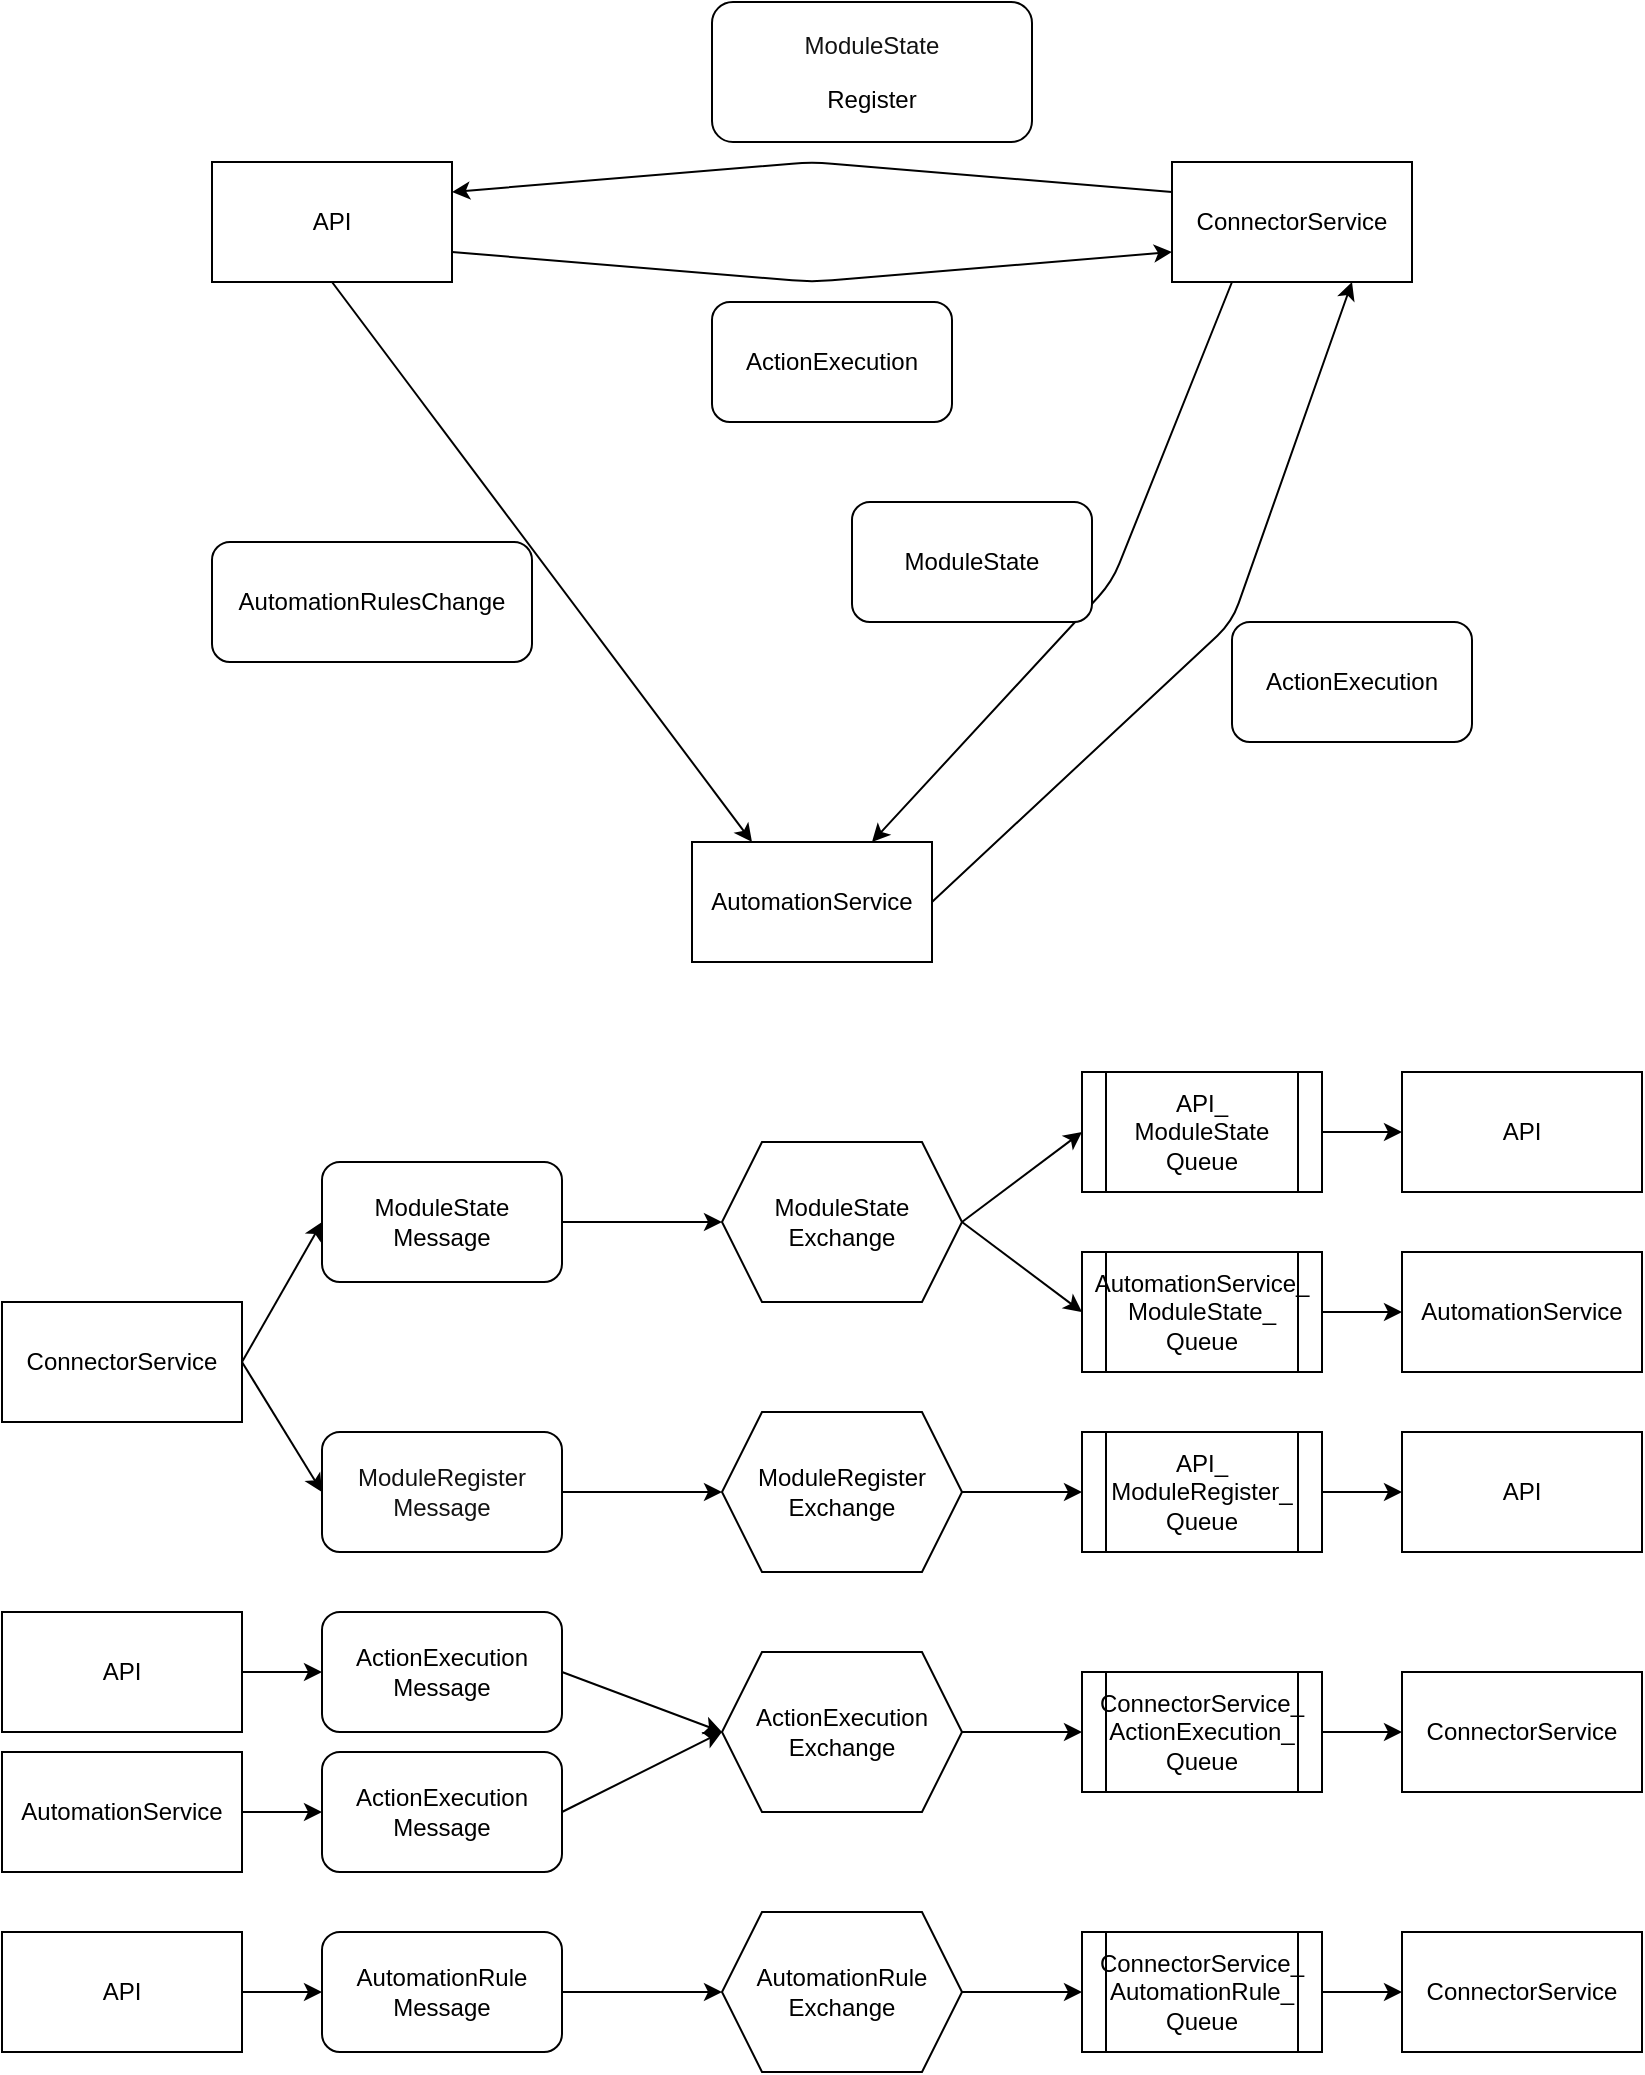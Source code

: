 <mxfile>
    <diagram id="3m8ogVOaQtLI-oagxhLR" name="Page-1">
        <mxGraphModel dx="1478" dy="1277" grid="1" gridSize="10" guides="1" tooltips="1" connect="1" arrows="1" fold="1" page="1" pageScale="1" pageWidth="850" pageHeight="1100" math="0" shadow="0">
            <root>
                <mxCell id="0"/>
                <mxCell id="1" parent="0"/>
                <mxCell id="9" style="edgeStyle=none;html=1;exitX=0.5;exitY=1;exitDx=0;exitDy=0;entryX=0.25;entryY=0;entryDx=0;entryDy=0;" parent="1" source="6" target="8" edge="1">
                    <mxGeometry relative="1" as="geometry"/>
                </mxCell>
                <mxCell id="11" style="edgeStyle=none;html=1;exitX=1;exitY=0.75;exitDx=0;exitDy=0;entryX=0;entryY=0.75;entryDx=0;entryDy=0;startArrow=none;startFill=0;" parent="1" source="6" target="7" edge="1">
                    <mxGeometry relative="1" as="geometry">
                        <Array as="points">
                            <mxPoint x="435" y="180"/>
                        </Array>
                    </mxGeometry>
                </mxCell>
                <mxCell id="6" value="API" style="rounded=0;whiteSpace=wrap;html=1;" parent="1" vertex="1">
                    <mxGeometry x="135" y="120" width="120" height="60" as="geometry"/>
                </mxCell>
                <mxCell id="10" style="edgeStyle=none;html=1;exitX=0.25;exitY=1;exitDx=0;exitDy=0;entryX=0.75;entryY=0;entryDx=0;entryDy=0;" parent="1" source="7" target="8" edge="1">
                    <mxGeometry relative="1" as="geometry">
                        <mxPoint x="435" y="460" as="targetPoint"/>
                        <Array as="points">
                            <mxPoint x="585" y="330"/>
                        </Array>
                    </mxGeometry>
                </mxCell>
                <mxCell id="13" style="edgeStyle=none;html=1;exitX=0;exitY=0.25;exitDx=0;exitDy=0;entryX=1;entryY=0.25;entryDx=0;entryDy=0;" parent="1" source="7" target="6" edge="1">
                    <mxGeometry relative="1" as="geometry">
                        <Array as="points">
                            <mxPoint x="435" y="120"/>
                        </Array>
                    </mxGeometry>
                </mxCell>
                <mxCell id="7" value="ConnectorService" style="rounded=0;whiteSpace=wrap;html=1;" parent="1" vertex="1">
                    <mxGeometry x="615" y="120" width="120" height="60" as="geometry"/>
                </mxCell>
                <mxCell id="20" style="edgeStyle=none;html=1;exitX=1;exitY=0.5;exitDx=0;exitDy=0;entryX=0.75;entryY=1;entryDx=0;entryDy=0;" parent="1" source="8" target="7" edge="1">
                    <mxGeometry relative="1" as="geometry">
                        <Array as="points">
                            <mxPoint x="645" y="350"/>
                        </Array>
                    </mxGeometry>
                </mxCell>
                <mxCell id="8" value="AutomationService" style="rounded=0;whiteSpace=wrap;html=1;" parent="1" vertex="1">
                    <mxGeometry x="375" y="460" width="120" height="60" as="geometry"/>
                </mxCell>
                <mxCell id="15" value="ActionExecution" style="rounded=1;whiteSpace=wrap;html=1;" parent="1" vertex="1">
                    <mxGeometry x="385" y="190" width="120" height="60" as="geometry"/>
                </mxCell>
                <mxCell id="16" value="&lt;p&gt;&lt;font color=&quot;#121212&quot;&gt;ModuleState&lt;/font&gt;&lt;/p&gt;&lt;p&gt;Register&lt;/p&gt;" style="rounded=1;whiteSpace=wrap;html=1;" parent="1" vertex="1">
                    <mxGeometry x="385" y="40" width="160" height="70" as="geometry"/>
                </mxCell>
                <mxCell id="17" value="AutomationRulesChange" style="rounded=1;whiteSpace=wrap;html=1;" parent="1" vertex="1">
                    <mxGeometry x="135" y="310" width="160" height="60" as="geometry"/>
                </mxCell>
                <mxCell id="19" value="ModuleState" style="rounded=1;whiteSpace=wrap;html=1;" parent="1" vertex="1">
                    <mxGeometry x="455" y="290" width="120" height="60" as="geometry"/>
                </mxCell>
                <mxCell id="23" value="ActionExecution" style="rounded=1;whiteSpace=wrap;html=1;" parent="1" vertex="1">
                    <mxGeometry x="645" y="350" width="120" height="60" as="geometry"/>
                </mxCell>
                <mxCell id="30" style="edgeStyle=none;html=1;exitX=1;exitY=0.5;exitDx=0;exitDy=0;entryX=0;entryY=0.5;entryDx=0;entryDy=0;" parent="1" source="27" target="28" edge="1">
                    <mxGeometry relative="1" as="geometry"/>
                </mxCell>
                <mxCell id="31" style="edgeStyle=none;html=1;exitX=1;exitY=0.5;exitDx=0;exitDy=0;entryX=0;entryY=0.5;entryDx=0;entryDy=0;" parent="1" source="27" target="29" edge="1">
                    <mxGeometry relative="1" as="geometry"/>
                </mxCell>
                <mxCell id="27" value="ModuleState&lt;br&gt;Exchange" style="shape=hexagon;perimeter=hexagonPerimeter2;whiteSpace=wrap;html=1;fixedSize=1;" parent="1" vertex="1">
                    <mxGeometry x="390" y="610" width="120" height="80" as="geometry"/>
                </mxCell>
                <mxCell id="37" style="edgeStyle=none;html=1;exitX=1;exitY=0.5;exitDx=0;exitDy=0;entryX=0;entryY=0.5;entryDx=0;entryDy=0;" parent="1" source="28" target="32" edge="1">
                    <mxGeometry relative="1" as="geometry"/>
                </mxCell>
                <mxCell id="28" value="API_&lt;div&gt;ModuleState&lt;br&gt;Queue&lt;/div&gt;" style="shape=process;whiteSpace=wrap;html=1;backgroundOutline=1;" parent="1" vertex="1">
                    <mxGeometry x="570" y="575" width="120" height="60" as="geometry"/>
                </mxCell>
                <mxCell id="38" style="edgeStyle=none;html=1;exitX=1;exitY=0.5;exitDx=0;exitDy=0;entryX=0;entryY=0.5;entryDx=0;entryDy=0;" parent="1" source="29" target="33" edge="1">
                    <mxGeometry relative="1" as="geometry"/>
                </mxCell>
                <mxCell id="29" value="AutomationService_&lt;br&gt;ModuleState_&lt;br&gt;Queue" style="shape=process;whiteSpace=wrap;html=1;backgroundOutline=1;" parent="1" vertex="1">
                    <mxGeometry x="570" y="665" width="120" height="60" as="geometry"/>
                </mxCell>
                <mxCell id="32" value="API" style="rounded=0;whiteSpace=wrap;html=1;" parent="1" vertex="1">
                    <mxGeometry x="730" y="575" width="120" height="60" as="geometry"/>
                </mxCell>
                <mxCell id="33" value="AutomationService" style="rounded=0;whiteSpace=wrap;html=1;" parent="1" vertex="1">
                    <mxGeometry x="730" y="665" width="120" height="60" as="geometry"/>
                </mxCell>
                <mxCell id="41" style="edgeStyle=none;html=1;exitX=1;exitY=0.5;exitDx=0;exitDy=0;entryX=0;entryY=0.5;entryDx=0;entryDy=0;" parent="1" source="34" target="27" edge="1">
                    <mxGeometry relative="1" as="geometry"/>
                </mxCell>
                <mxCell id="34" value="ModuleState&lt;div&gt;Message&lt;/div&gt;" style="rounded=1;whiteSpace=wrap;html=1;" parent="1" vertex="1">
                    <mxGeometry x="190" y="620" width="120" height="60" as="geometry"/>
                </mxCell>
                <mxCell id="36" style="edgeStyle=none;html=1;exitX=1;exitY=0.5;exitDx=0;exitDy=0;entryX=0;entryY=0.5;entryDx=0;entryDy=0;" parent="1" source="35" target="34" edge="1">
                    <mxGeometry relative="1" as="geometry"/>
                </mxCell>
                <mxCell id="58" style="edgeStyle=none;html=1;exitX=1;exitY=0.5;exitDx=0;exitDy=0;entryX=0;entryY=0.5;entryDx=0;entryDy=0;" parent="1" source="35" target="57" edge="1">
                    <mxGeometry relative="1" as="geometry"/>
                </mxCell>
                <mxCell id="35" value="ConnectorService" style="rounded=0;whiteSpace=wrap;html=1;" parent="1" vertex="1">
                    <mxGeometry x="30" y="690" width="120" height="60" as="geometry"/>
                </mxCell>
                <mxCell id="68" style="edgeStyle=none;html=1;exitX=1;exitY=0.5;exitDx=0;exitDy=0;entryX=0;entryY=0.5;entryDx=0;entryDy=0;" parent="1" source="42" target="67" edge="1">
                    <mxGeometry relative="1" as="geometry"/>
                </mxCell>
                <mxCell id="42" value="ActionExecution&lt;div&gt;Message&lt;/div&gt;" style="rounded=1;whiteSpace=wrap;html=1;" parent="1" vertex="1">
                    <mxGeometry x="190" y="845" width="120" height="60" as="geometry"/>
                </mxCell>
                <mxCell id="43" style="edgeStyle=none;html=1;exitX=1;exitY=0.5;exitDx=0;exitDy=0;entryX=0;entryY=0.5;entryDx=0;entryDy=0;" parent="1" source="44" target="42" edge="1">
                    <mxGeometry relative="1" as="geometry"/>
                </mxCell>
                <mxCell id="44" value="API" style="rounded=0;whiteSpace=wrap;html=1;" parent="1" vertex="1">
                    <mxGeometry x="30" y="845" width="120" height="60" as="geometry"/>
                </mxCell>
                <mxCell id="55" style="edgeStyle=none;html=1;exitX=1;exitY=0.5;exitDx=0;exitDy=0;entryX=0;entryY=0.5;entryDx=0;entryDy=0;" parent="1" source="53" target="54" edge="1">
                    <mxGeometry relative="1" as="geometry"/>
                </mxCell>
                <mxCell id="53" value="AutomationService" style="rounded=0;whiteSpace=wrap;html=1;" parent="1" vertex="1">
                    <mxGeometry x="30" y="915" width="120" height="60" as="geometry"/>
                </mxCell>
                <mxCell id="69" style="edgeStyle=none;html=1;exitX=1;exitY=0.5;exitDx=0;exitDy=0;" parent="1" source="54" edge="1">
                    <mxGeometry relative="1" as="geometry">
                        <mxPoint x="390" y="905" as="targetPoint"/>
                    </mxGeometry>
                </mxCell>
                <mxCell id="54" value="ActionExecution&lt;div&gt;Message&lt;/div&gt;" style="rounded=1;whiteSpace=wrap;html=1;" parent="1" vertex="1">
                    <mxGeometry x="190" y="915" width="120" height="60" as="geometry"/>
                </mxCell>
                <mxCell id="62" style="edgeStyle=none;html=1;exitX=1;exitY=0.5;exitDx=0;exitDy=0;entryX=0;entryY=0.5;entryDx=0;entryDy=0;" parent="1" source="57" target="61" edge="1">
                    <mxGeometry relative="1" as="geometry"/>
                </mxCell>
                <mxCell id="57" value="&lt;font color=&quot;#121212&quot;&gt;ModuleRegister&lt;br&gt;Message&lt;/font&gt;" style="rounded=1;whiteSpace=wrap;html=1;" parent="1" vertex="1">
                    <mxGeometry x="190" y="755" width="120" height="60" as="geometry"/>
                </mxCell>
                <mxCell id="64" style="edgeStyle=none;html=1;exitX=1;exitY=0.5;exitDx=0;exitDy=0;entryX=0;entryY=0.5;entryDx=0;entryDy=0;" parent="1" source="61" target="63" edge="1">
                    <mxGeometry relative="1" as="geometry"/>
                </mxCell>
                <mxCell id="61" value="ModuleRegister&lt;br&gt;Exchange" style="shape=hexagon;perimeter=hexagonPerimeter2;whiteSpace=wrap;html=1;fixedSize=1;" parent="1" vertex="1">
                    <mxGeometry x="390" y="745" width="120" height="80" as="geometry"/>
                </mxCell>
                <mxCell id="66" style="edgeStyle=none;html=1;exitX=1;exitY=0.5;exitDx=0;exitDy=0;entryX=0;entryY=0.5;entryDx=0;entryDy=0;" parent="1" source="63" target="65" edge="1">
                    <mxGeometry relative="1" as="geometry"/>
                </mxCell>
                <mxCell id="63" value="API_&lt;br&gt;ModuleRegister_&lt;br&gt;&lt;div&gt;Queue&lt;/div&gt;" style="shape=process;whiteSpace=wrap;html=1;backgroundOutline=1;" parent="1" vertex="1">
                    <mxGeometry x="570" y="755" width="120" height="60" as="geometry"/>
                </mxCell>
                <mxCell id="65" value="API" style="rounded=0;whiteSpace=wrap;html=1;" parent="1" vertex="1">
                    <mxGeometry x="730" y="755" width="120" height="60" as="geometry"/>
                </mxCell>
                <mxCell id="71" style="edgeStyle=none;html=1;exitX=1;exitY=0.5;exitDx=0;exitDy=0;entryX=0;entryY=0.5;entryDx=0;entryDy=0;" parent="1" source="67" target="70" edge="1">
                    <mxGeometry relative="1" as="geometry"/>
                </mxCell>
                <mxCell id="67" value="ActionExecution&lt;br&gt;Exchange" style="shape=hexagon;perimeter=hexagonPerimeter2;whiteSpace=wrap;html=1;fixedSize=1;" parent="1" vertex="1">
                    <mxGeometry x="390" y="865" width="120" height="80" as="geometry"/>
                </mxCell>
                <mxCell id="73" style="edgeStyle=none;html=1;exitX=1;exitY=0.5;exitDx=0;exitDy=0;entryX=0;entryY=0.5;entryDx=0;entryDy=0;" parent="1" source="70" target="72" edge="1">
                    <mxGeometry relative="1" as="geometry"/>
                </mxCell>
                <mxCell id="70" value="ConnectorService_&lt;div&gt;ActionExecution_&lt;/div&gt;&lt;div&gt;Queue&lt;/div&gt;" style="shape=process;whiteSpace=wrap;html=1;backgroundOutline=1;" parent="1" vertex="1">
                    <mxGeometry x="570" y="875" width="120" height="60" as="geometry"/>
                </mxCell>
                <mxCell id="72" value="ConnectorService" style="rounded=0;whiteSpace=wrap;html=1;" parent="1" vertex="1">
                    <mxGeometry x="730" y="875" width="120" height="60" as="geometry"/>
                </mxCell>
                <mxCell id="76" style="edgeStyle=none;html=1;exitX=1;exitY=0.5;exitDx=0;exitDy=0;entryX=0;entryY=0.5;entryDx=0;entryDy=0;" parent="1" source="74" target="75" edge="1">
                    <mxGeometry relative="1" as="geometry"/>
                </mxCell>
                <mxCell id="74" value="API" style="rounded=0;whiteSpace=wrap;html=1;" parent="1" vertex="1">
                    <mxGeometry x="30" y="1005" width="120" height="60" as="geometry"/>
                </mxCell>
                <mxCell id="83" style="edgeStyle=none;html=1;exitX=1;exitY=0.5;exitDx=0;exitDy=0;entryX=0;entryY=0.5;entryDx=0;entryDy=0;" parent="1" source="75" target="79" edge="1">
                    <mxGeometry relative="1" as="geometry"/>
                </mxCell>
                <mxCell id="75" value="AutomationRule&lt;div&gt;&lt;div&gt;Message&lt;/div&gt;&lt;/div&gt;" style="rounded=1;whiteSpace=wrap;html=1;" parent="1" vertex="1">
                    <mxGeometry x="190" y="1005" width="120" height="60" as="geometry"/>
                </mxCell>
                <mxCell id="78" style="edgeStyle=none;html=1;exitX=1;exitY=0.5;exitDx=0;exitDy=0;entryX=0;entryY=0.5;entryDx=0;entryDy=0;" parent="1" source="79" target="81" edge="1">
                    <mxGeometry relative="1" as="geometry"/>
                </mxCell>
                <mxCell id="79" value="AutomationRule&lt;div&gt;Exchange&lt;/div&gt;" style="shape=hexagon;perimeter=hexagonPerimeter2;whiteSpace=wrap;html=1;fixedSize=1;" parent="1" vertex="1">
                    <mxGeometry x="390" y="995" width="120" height="80" as="geometry"/>
                </mxCell>
                <mxCell id="80" style="edgeStyle=none;html=1;exitX=1;exitY=0.5;exitDx=0;exitDy=0;entryX=0;entryY=0.5;entryDx=0;entryDy=0;" parent="1" source="81" target="82" edge="1">
                    <mxGeometry relative="1" as="geometry"/>
                </mxCell>
                <mxCell id="81" value="ConnectorService_&lt;div&gt;AutomationRule_&lt;/div&gt;&lt;div&gt;Queue&lt;/div&gt;" style="shape=process;whiteSpace=wrap;html=1;backgroundOutline=1;" parent="1" vertex="1">
                    <mxGeometry x="570" y="1005" width="120" height="60" as="geometry"/>
                </mxCell>
                <mxCell id="82" value="ConnectorService" style="rounded=0;whiteSpace=wrap;html=1;" parent="1" vertex="1">
                    <mxGeometry x="730" y="1005" width="120" height="60" as="geometry"/>
                </mxCell>
            </root>
        </mxGraphModel>
    </diagram>
</mxfile>